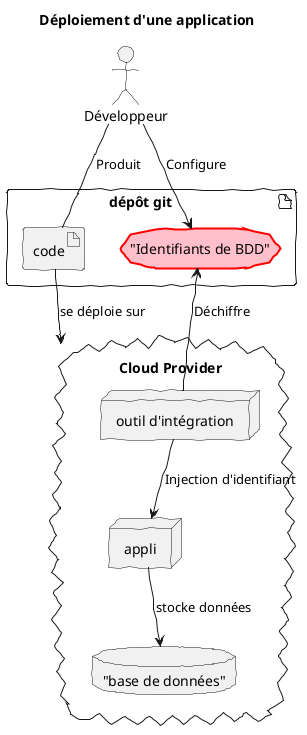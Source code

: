 @startuml
skinparam handwritten true

title Déploiement d'une application

actor Développeur
artifact "dépôt git      " {
artifact code

storage c #pink;line:red;line.bold;text:black [
"Identifiants de BDD"
]

}

cloud "Cloud Provider" {
database bdd [
"base de données"
]
node appli
node "outil d'intégration"

appli -d-> bdd : stocke données
}

Développeur - code : Produit
Développeur -d-> c : Configure

code -d-> "Cloud Provider" : se déploie sur
"outil d'intégration" -d-> c : Déchiffre

"outil d'intégration" -d-> appli : Injection d'identifiant

@enduml
